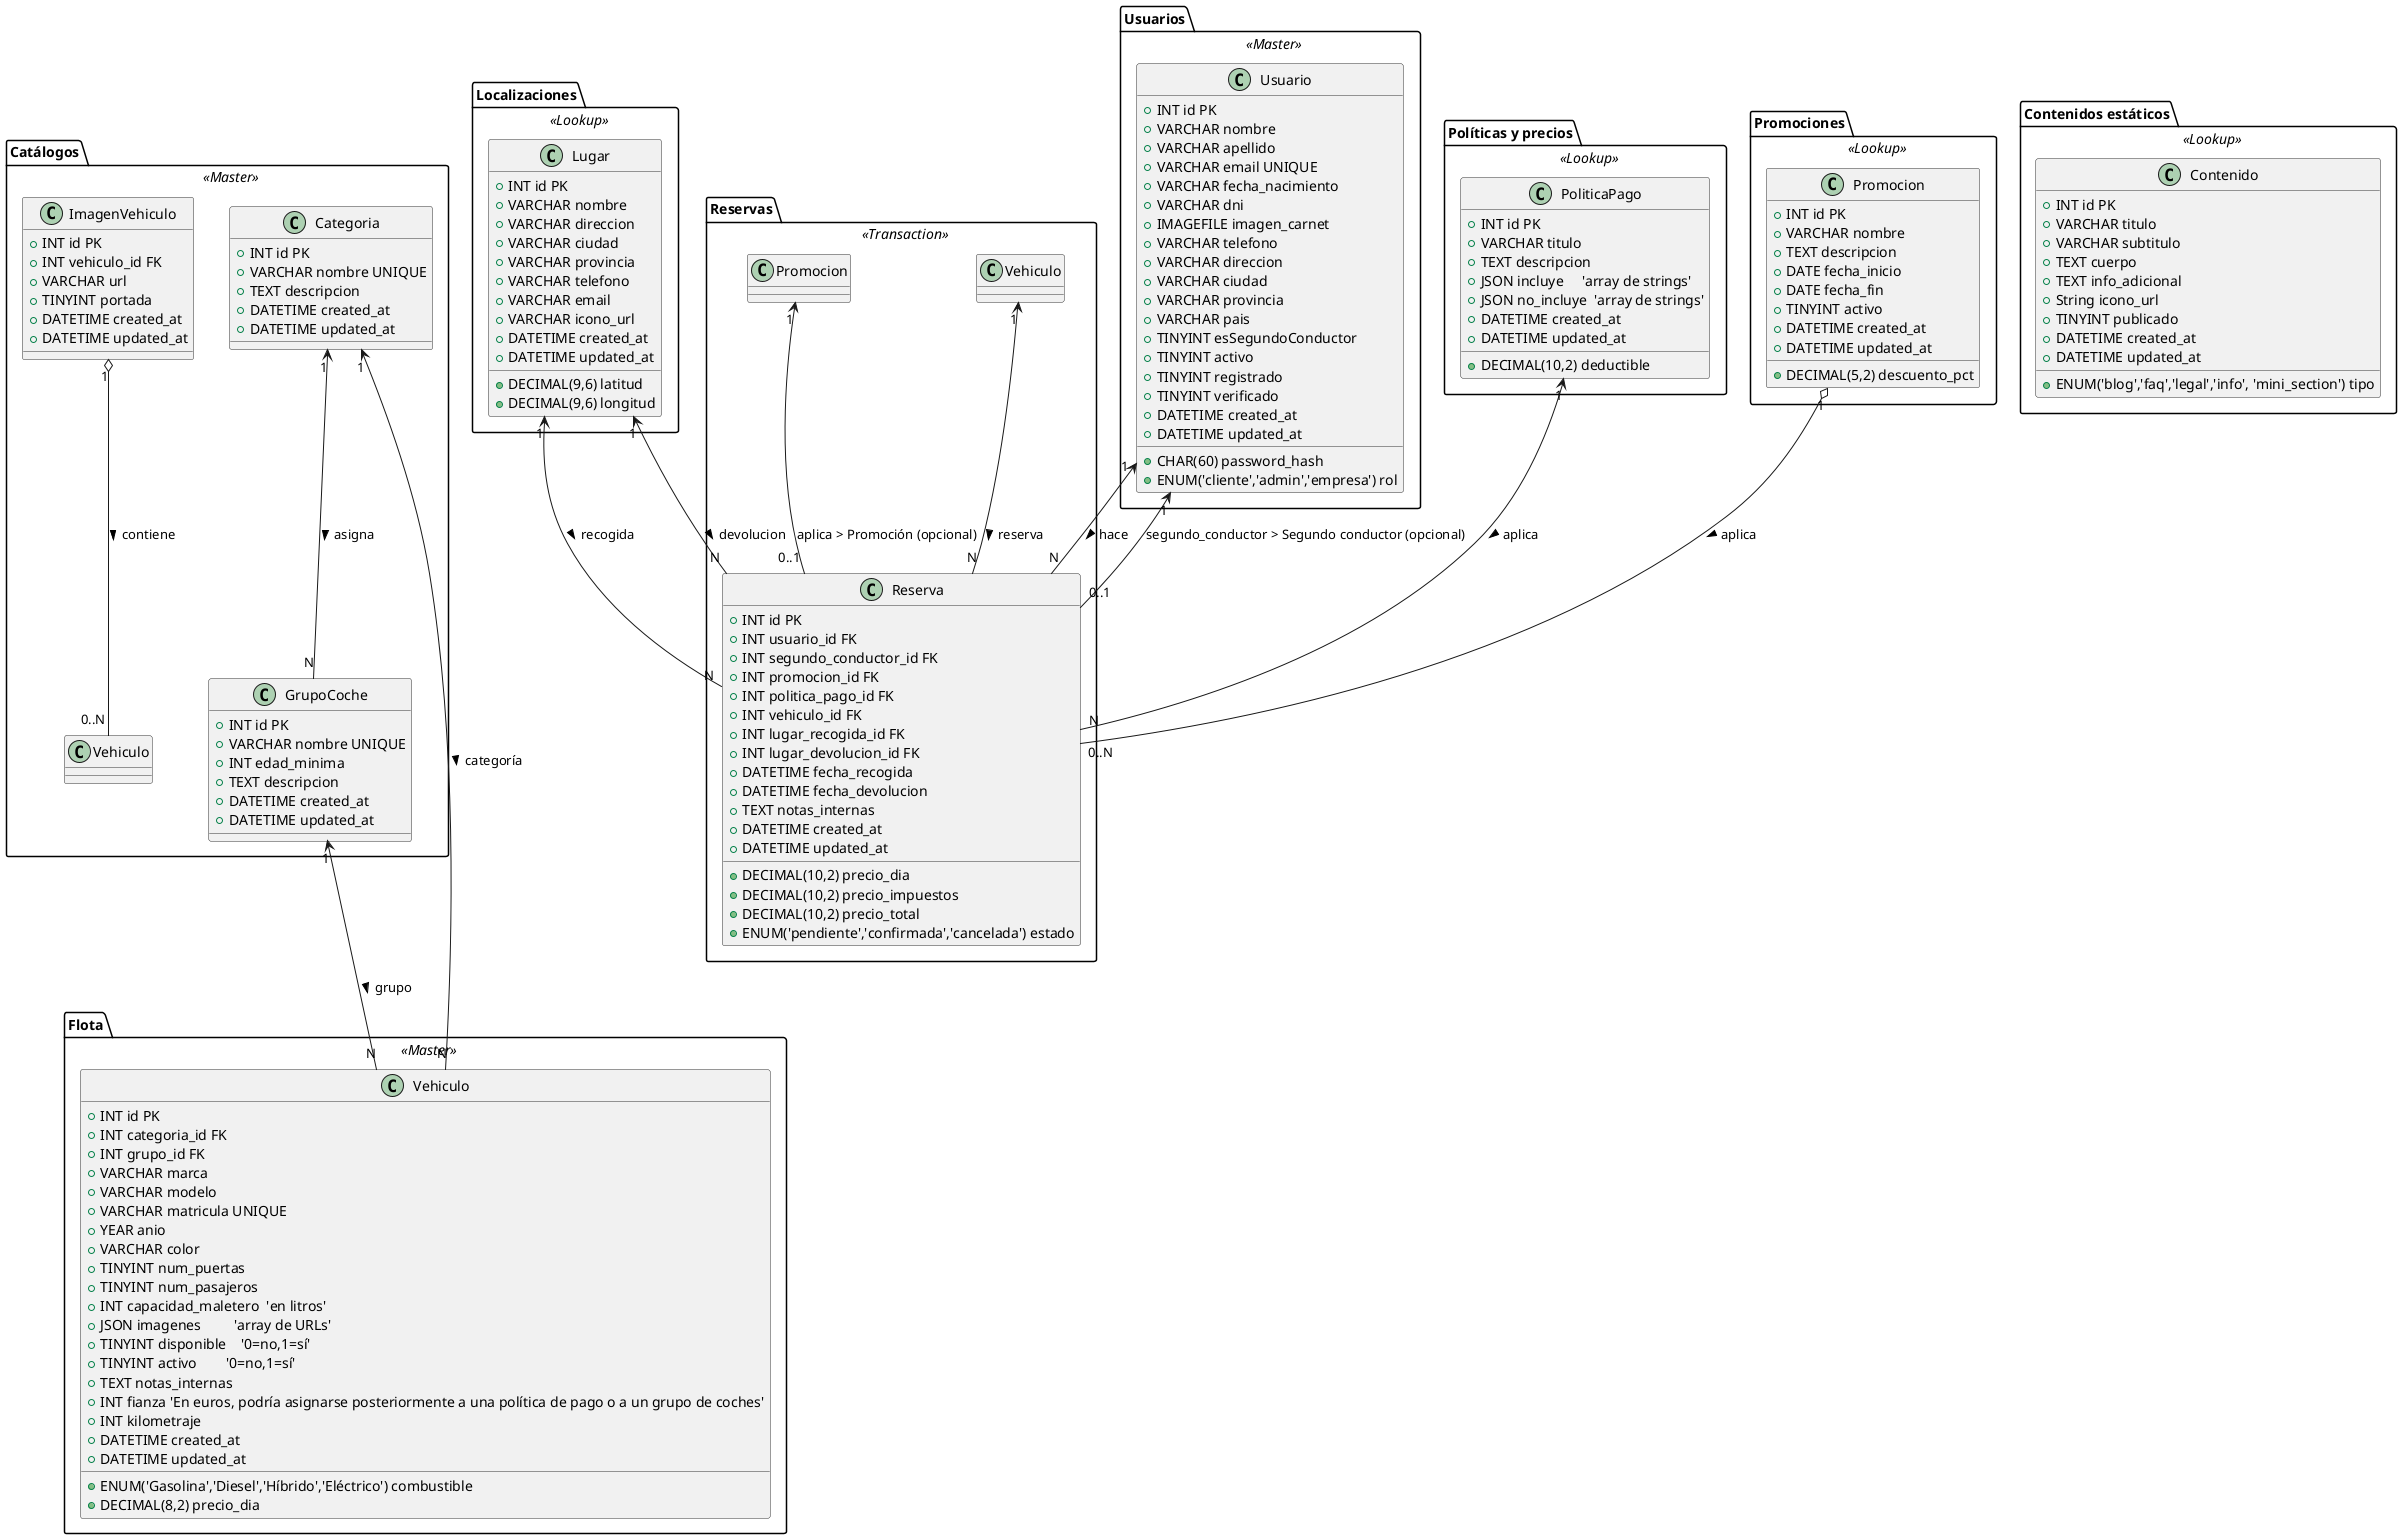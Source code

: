 @startuml esquemadbMOBILITY4YOU
' ================================
' Diagrama de clases / tablas MySQL
' ================================

' Opciones de PlantUML para bases de datos
skinparam class {
  BackgroundColor<<Master>> #DDFFDD
  BackgroundColor<<Lookup>> #FFEECC
  BackgroundColor<<Transaction>> #FFDDDD
  BorderColor #333
}

' ----------------
package "Catálogos" <<Master>> {
  ' Tabla de categorías de Vehiculos (Coches | Furgonetas | Otros vehiculos más adelante)'
  class Categoria {
    + INT id PK
    + VARCHAR nombre UNIQUE
    + TEXT descripcion
    + DATETIME created_at
    + DATETIME updated_at
  }

  ' Tabla de grupos de coches (Ej: SUV, Monovolumen, Compacto, etc --> En principio se aplicará a sólo coches, y se usarán segmentos [Segmento A, Segmento B, ...])'
  class GrupoCoche {
    + INT id PK
    + VARCHAR nombre UNIQUE
    + INT edad_minima
    + TEXT descripcion 
    + DATETIME created_at
    + DATETIME updated_at
  }

  class ImagenVehiculo {
    + INT id PK
    + INT vehiculo_id FK
    + VARCHAR url
    + TINYINT portada
    + DATETIME created_at
    + DATETIME updated_at
  }

  ImagenVehiculo "1" o-- "0..N" Vehiculo : contiene >
  Categoria "1" <-- "N" GrupoCoche : asigna >
}



package "Flota" <<Master>> {
  class Vehiculo {
    + INT id PK
    + INT categoria_id FK
    + INT grupo_id FK
    + ENUM('Gasolina','Diesel','Híbrido','Eléctrico') combustible
    + VARCHAR marca
    + VARCHAR modelo
    + VARCHAR matricula UNIQUE
    + YEAR anio
    + VARCHAR color
    + TINYINT num_puertas
    + TINYINT num_pasajeros
    + INT capacidad_maletero  'en litros'
    + DECIMAL(8,2) precio_dia
    + JSON imagenes         'array de URLs'
    + TINYINT disponible    '0=no,1=sí'
    + TINYINT activo        '0=no,1=sí'
    + TEXT notas_internas
    + INT fianza 'En euros, podría asignarse posteriormente a una política de pago o a un grupo de coches'
    + INT kilometraje
    + DATETIME created_at
    + DATETIME updated_at
  }
  Categoria "1" <-- "N" Vehiculo      : categoría >
  GrupoCoche "1" <-- "N" Vehiculo     : grupo >
}

package "Localizaciones" <<Lookup>> {
  class Lugar {
    + INT id PK
    + VARCHAR nombre
    + VARCHAR direccion
    + VARCHAR ciudad
    + VARCHAR provincia
    + DECIMAL(9,6) latitud
    + DECIMAL(9,6) longitud
    + VARCHAR telefono
    + VARCHAR email
    + VARCHAR icono_url
    + DATETIME created_at
    + DATETIME updated_at
  }
}

package "Usuarios" <<Master>> {
  class Usuario {
    + INT id PK
    + VARCHAR nombre
    + VARCHAR apellido
    + VARCHAR email UNIQUE
    + VARCHAR fecha_nacimiento
    + CHAR(60) password_hash
    + VARCHAR dni
    + IMAGEFILE imagen_carnet
    + VARCHAR telefono
    + VARCHAR direccion
    + VARCHAR ciudad
    + VARCHAR provincia
    + VARCHAR pais
    + ENUM('cliente','admin','empresa') rol
    + TINYINT esSegundoConductor
    + TINYINT activo
    + TINYINT registrado
    + TINYINT verificado
    + DATETIME created_at
    + DATETIME updated_at
  }
}

package "Políticas y precios" <<Lookup>> {
  class PoliticaPago {
    + INT id PK
    + VARCHAR titulo
    + DECIMAL(10,2) deductible
    + TEXT descripcion
    + JSON incluye     'array de strings'
    + JSON no_incluye  'array de strings'
    + DATETIME created_at
    + DATETIME updated_at
  }
}

package "Reservas" <<Transaction>> {
  class Reserva {
    + INT id PK
    + INT usuario_id FK
    + INT segundo_conductor_id FK
    + INT promocion_id FK
    + INT politica_pago_id FK
    + INT vehiculo_id FK
    + INT lugar_recogida_id FK
    + INT lugar_devolucion_id FK
    + DATETIME fecha_recogida
    + DATETIME fecha_devolucion
    + DECIMAL(10,2) precio_dia
    + DECIMAL(10,2) precio_impuestos
    + DECIMAL(10,2) precio_total
    + ENUM('pendiente','confirmada','cancelada') estado
    + TEXT notas_internas
    + DATETIME created_at
    + DATETIME updated_at
  }

  Usuario "1" <-- "N" Reserva          : hace >
  Vehiculo   "1" <-- "N" Reserva          : reserva >
  Lugar   "1" <-- "N" Reserva : recogida >
  Lugar   "1" <-- "N" Reserva : devolucion >
  PoliticaPago "1" <-- "N" Reserva    : aplica >
  Usuario "1" <-- "0..1" Reserva : segundo_conductor > Segundo conductor (opcional)
  Promocion "1" <-- "0..1" Reserva : aplica > Promoción (opcional)
}

' Inicialmente no se aplicarán promociones a las reservas, pero se implemtará más adelante'
package "Promociones" <<Lookup>> {
  class Promocion {
    + INT id PK
    + VARCHAR nombre
    + TEXT descripcion
    + DECIMAL(5,2) descuento_pct
    + DATE fecha_inicio
    + DATE fecha_fin
    + TINYINT activo
    + DATETIME created_at
    + DATETIME updated_at
  }
  ' Reserva puede tener promoción (opcional)
  Promocion "1" o-- "0..N" Reserva : aplica >
}

package "Contenidos estáticos" <<Lookup>> {
  class Contenido {
    + INT id PK
    + ENUM('blog','faq','legal','info', 'mini_section') tipo
    + VARCHAR titulo
    + VARCHAR subtitulo
    + TEXT cuerpo
    + TEXT info_adicional
    + String icono_url
    + TINYINT publicado
    + DATETIME created_at
    + DATETIME updated_at
  }
}

@enduml

